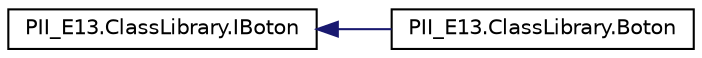 digraph "Graphical Class Hierarchy"
{
 // INTERACTIVE_SVG=YES
 // LATEX_PDF_SIZE
  edge [fontname="Helvetica",fontsize="10",labelfontname="Helvetica",labelfontsize="10"];
  node [fontname="Helvetica",fontsize="10",shape=record];
  rankdir="LR";
  Node0 [label="PII_E13.ClassLibrary.IBoton",height=0.2,width=0.4,color="black", fillcolor="white", style="filled",URL="$interfacePII__E13_1_1ClassLibrary_1_1IBoton.html",tooltip="Interfaz que representa un botón adjuntado a un mensaje. Se aplica el patrón adapter y se define una ..."];
  Node0 -> Node1 [dir="back",color="midnightblue",fontsize="10",style="solid",fontname="Helvetica"];
  Node1 [label="PII_E13.ClassLibrary.Boton",height=0.2,width=0.4,color="black", fillcolor="white", style="filled",URL="$classPII__E13_1_1ClassLibrary_1_1Boton.html",tooltip="Interfaz que representa un botón adjuntado a un mensaje. Se aplica el patrón adapter y se define una ..."];
}
